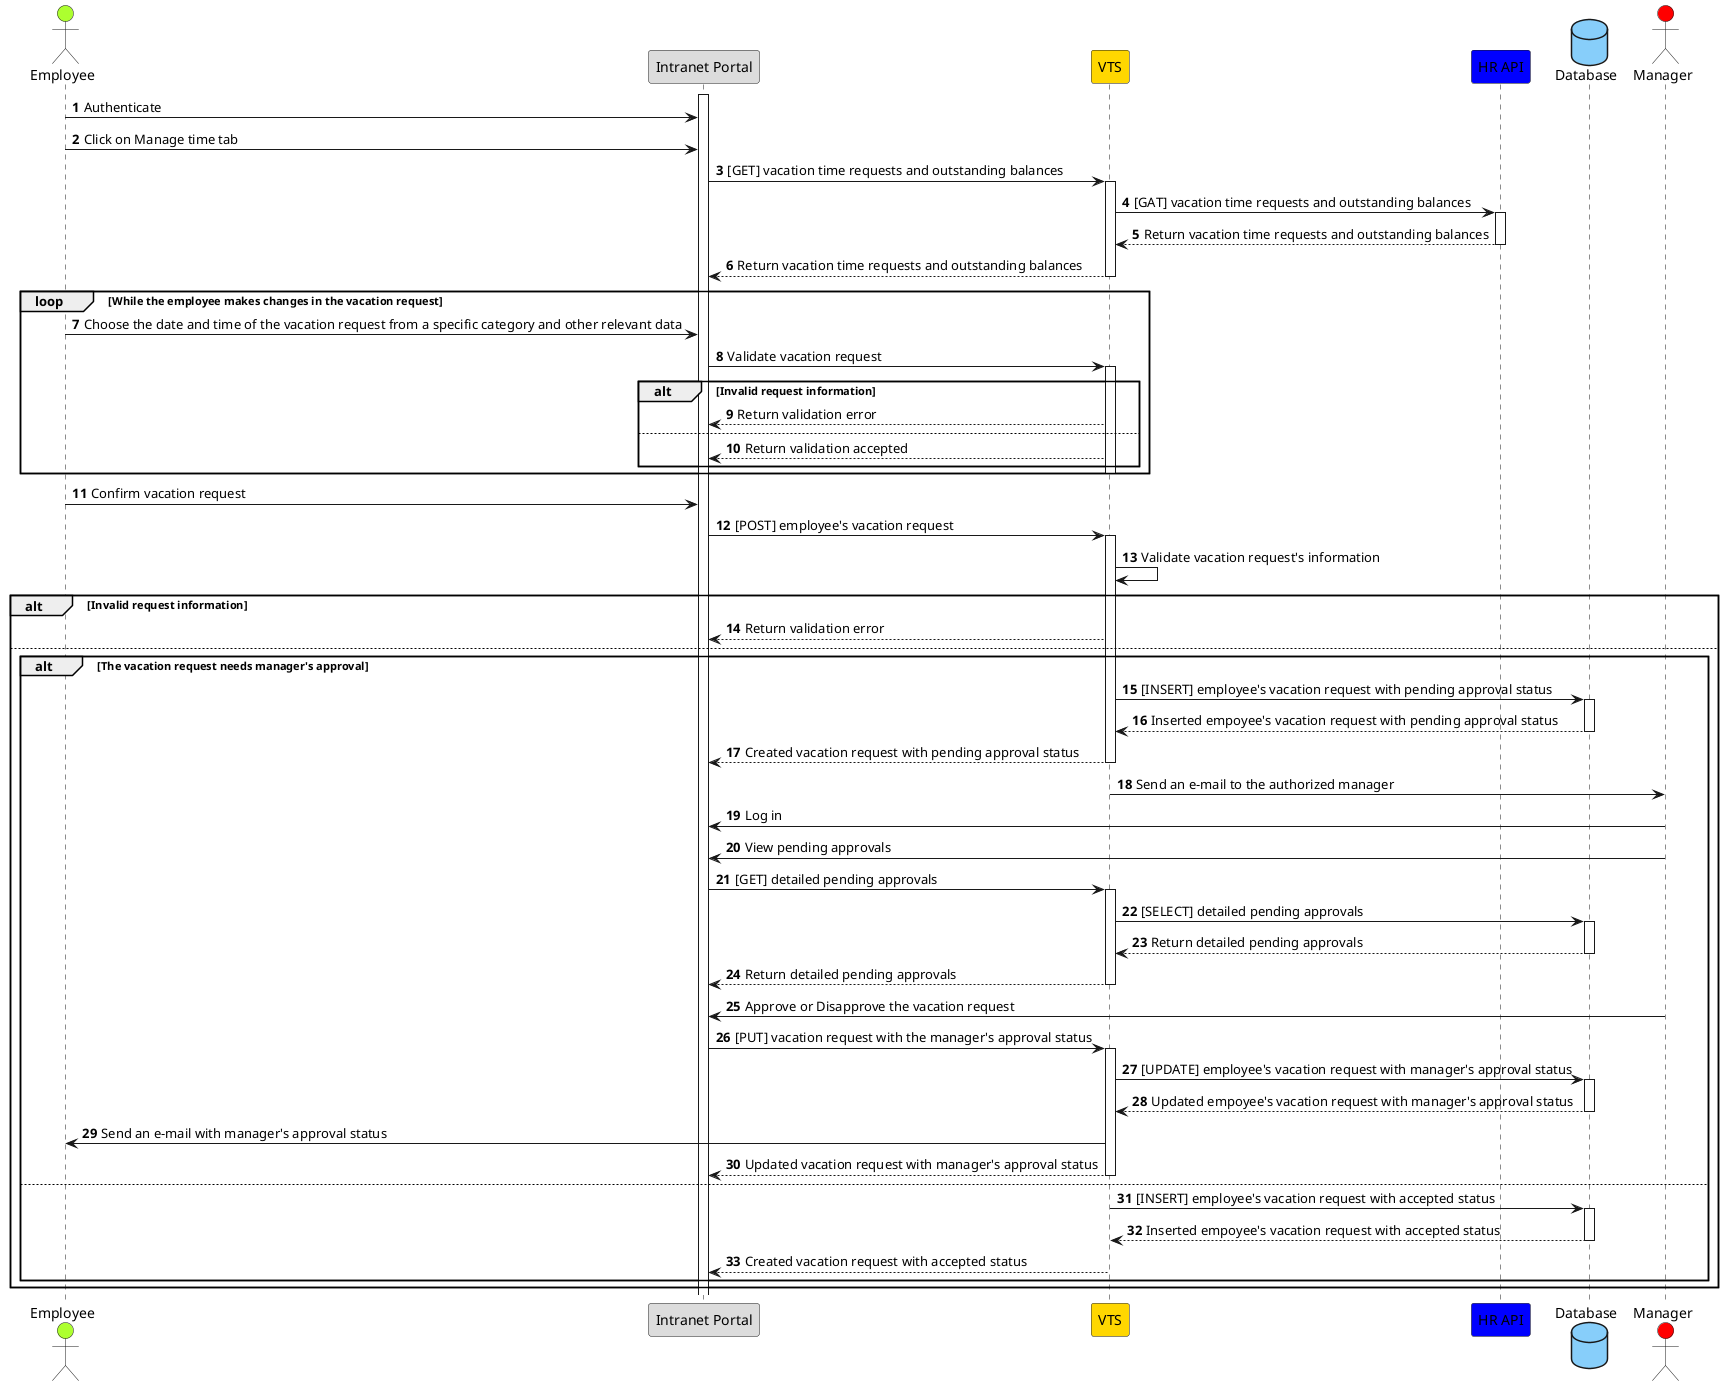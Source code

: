 @startuml High level Manage Time Flow

actor "Employee" as EMP #GreenYellow
participant "Intranet Portal" as IP #Gainsboro
participant VTS #Gold
participant "HR API" as API #Blue

database "Database" as DB #LightSkyBlue

actor "Manager" as MNG #RED

autonumber

activate IP
EMP -> IP: Authenticate
EMP -> IP: Click on Manage time tab
IP -> VTS: [GET] vacation time requests and outstanding balances
activate VTS
VTS -> API: [GAT] vacation time requests and outstanding balances
activate API
API --> VTS: Return vacation time requests and outstanding balances
deactivate API
VTS --> IP: Return vacation time requests and outstanding balances
deactivate VTS
loop While the employee makes changes in the vacation request
    EMP -> IP: Choose the date and time of the vacation request from a specific category and other relevant data
    IP -> VTS: Validate vacation request
    activate VTS
    alt Invalid request information
        VTS --> IP: Return validation error
    else 
        VTS --> IP: Return validation accepted
    end
    deactivate VTS
end
EMP -> IP: Confirm vacation request
IP -> VTS: [POST] employee's vacation request
activate VTS
VTS -> VTS: Validate vacation request's information
alt Invalid request information
    VTS --> IP: Return validation error
else
    alt The vacation request needs manager's approval
        VTS -> DB: [INSERT] employee's vacation request with pending approval status
        activate DB
        DB --> VTS: Inserted empoyee's vacation request with pending approval status
        deactivate DB
        VTS --> IP: Created vacation request with pending approval status
        deactivate VTS
        VTS -> MNG: Send an e-mail to the authorized manager
        MNG -> IP: Log in
        MNG-> IP: View pending approvals
        IP -> VTS: [GET] detailed pending approvals
        activate VTS
        VTS -> DB: [SELECT] detailed pending approvals
        activate DB
        DB --> VTS: Return detailed pending approvals
        deactivate DB
        VTS --> IP: Return detailed pending approvals
        deactivate VTS
        MNG -> IP: Approve or Disapprove the vacation request
        IP -> VTS: [PUT] vacation request with the manager's approval status
        activate VTS
        VTS -> DB: [UPDATE] employee's vacation request with manager's approval status
        activate DB
        DB --> VTS: Updated empoyee's vacation request with manager's approval status
        deactivate DB
        VTS -> EMP: Send an e-mail with manager's approval status
        VTS --> IP: Updated vacation request with manager's approval status
        deactivate VTS
    else
        VTS -> DB: [INSERT] employee's vacation request with accepted status
        activate DB
        DB --> VTS: Inserted empoyee's vacation request with accepted status
        deactivate DB
        VTS --> IP: Created vacation request with accepted status
        deactivate VTS
    end
end

@enduml